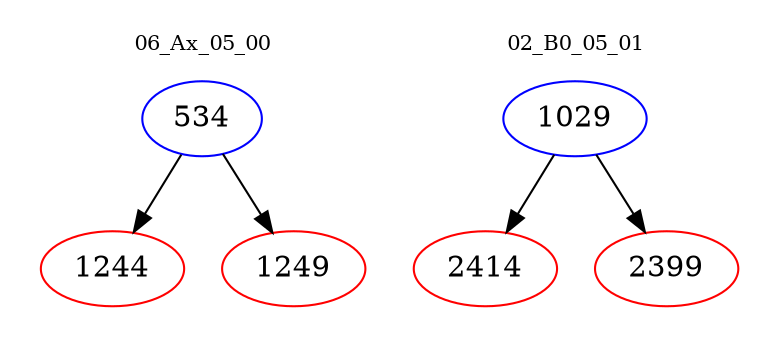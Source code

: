digraph{
subgraph cluster_0 {
color = white
label = "06_Ax_05_00";
fontsize=10;
T0_534 [label="534", color="blue"]
T0_534 -> T0_1244 [color="black"]
T0_1244 [label="1244", color="red"]
T0_534 -> T0_1249 [color="black"]
T0_1249 [label="1249", color="red"]
}
subgraph cluster_1 {
color = white
label = "02_B0_05_01";
fontsize=10;
T1_1029 [label="1029", color="blue"]
T1_1029 -> T1_2414 [color="black"]
T1_2414 [label="2414", color="red"]
T1_1029 -> T1_2399 [color="black"]
T1_2399 [label="2399", color="red"]
}
}
